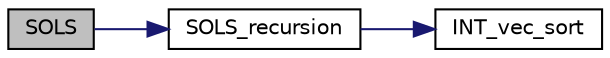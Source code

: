 digraph "SOLS"
{
  edge [fontname="Helvetica",fontsize="10",labelfontname="Helvetica",labelfontsize="10"];
  node [fontname="Helvetica",fontsize="10",shape=record];
  rankdir="LR";
  Node362 [label="SOLS",height=0.2,width=0.4,color="black", fillcolor="grey75", style="filled", fontcolor="black"];
  Node362 -> Node363 [color="midnightblue",fontsize="10",style="solid",fontname="Helvetica"];
  Node363 [label="SOLS_recursion",height=0.2,width=0.4,color="black", fillcolor="white", style="filled",URL="$d5/d3f/test_8_c.html#adfaf5a85da8ed1de3f1310144b31cb41"];
  Node363 -> Node364 [color="midnightblue",fontsize="10",style="solid",fontname="Helvetica"];
  Node364 [label="INT_vec_sort",height=0.2,width=0.4,color="black", fillcolor="white", style="filled",URL="$d5/de2/foundations_2data__structures_2data__structures_8h.html#a877cf6c0867f8a8e7c199476e640eca5"];
}
